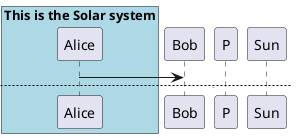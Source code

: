 {
  "sha1": "6w93z79smvw0ehiqqhgk7fn3fflybm6",
  "insertion": {
    "when": "2024-05-30T20:48:21.062Z",
    "user": "plantuml@gmail.com"
  }
}
@startuml
box "This is the Solar system" #LightBlue
participant Alice
end box
participant Bob
participant P

participant Sun

Alice -> Bob
newpage
Bob -> P
P -> Sun
@enduml
